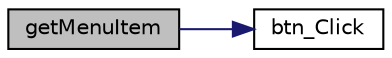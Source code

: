 digraph "getMenuItem"
{
 // LATEX_PDF_SIZE
  edge [fontname="Helvetica",fontsize="10",labelfontname="Helvetica",labelfontsize="10"];
  node [fontname="Helvetica",fontsize="10",shape=record];
  rankdir="LR";
  Node3 [label="getMenuItem",height=0.2,width=0.4,color="black", fillcolor="grey75", style="filled", fontcolor="black",tooltip="覆寫System.Collections.ArrayList"];
  Node3 -> Node4 [color="midnightblue",fontsize="10",style="solid",fontname="Helvetica"];
  Node4 [label="btn_Click",height=0.2,width=0.4,color="black", fillcolor="white", style="filled",URL="$classShapeLib_1_1VShape_1_1Sproerty.html#a7d47bf38ef98347bdfaadfaece29c39d",tooltip=" "];
}
